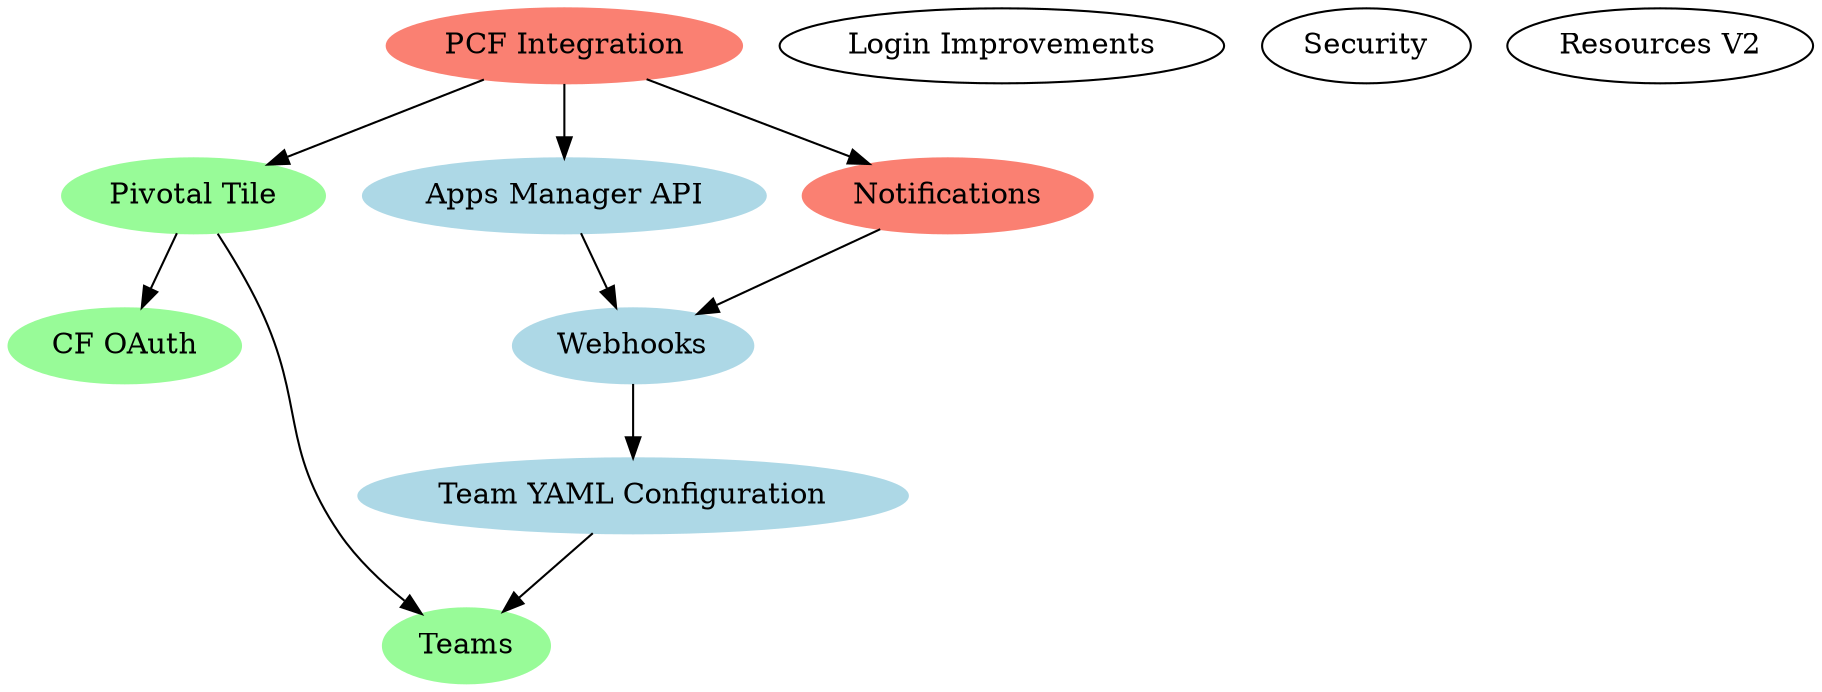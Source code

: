 digraph G {
  subgraph v11 {
    node [style=filled, color=palegreen]

    "Pivotal Tile" -> "CF OAuth"
    "Pivotal Tile" -> "Teams"
  }

  subgraph v12 {
    node [style=filled, color=lightblue]

    "Team YAML Configuration" -> "Teams"
    "Webhooks" -> "Team YAML Configuration"
    "Apps Manager API" -> "Webhooks"
  }

  subgraph v13 {
    node [style=filled, color=salmon]

    "Notifications" -> "Webhooks"

    "PCF Integration" -> "Pivotal Tile"
    "PCF Integration" -> "Notifications"
    "PCF Integration" -> "Apps Manager API"
  }

  "Login Improvements"
  "Security"
  "Resources V2"
}
